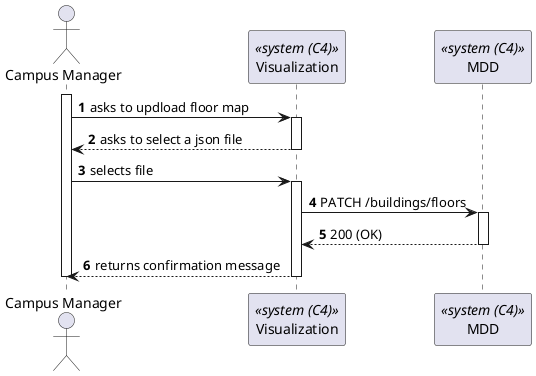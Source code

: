 @startuml process-view
autonumber

actor CM as "Campus Manager"
participant UI as "Visualization" <<system (C4)>>
participant MDD as "MDD" <<system (C4)>>

activate CM

CM -> UI : asks to updload floor map
activate UI

CM <-- UI : asks to select a json file
deactivate UI

CM -> UI : selects file
activate UI

UI -> MDD : PATCH /buildings/floors
activate MDD
MDD --> UI : 200 (OK)
deactivate MDD

CM <-- UI : returns confirmation message
deactivate UI


deactivate CM

@enduml
